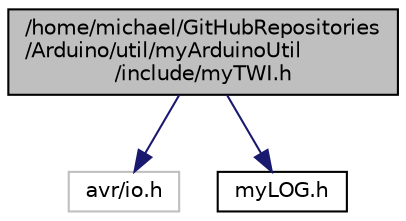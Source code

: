 digraph "/home/michael/GitHubRepositories/Arduino/util/myArduinoUtil/include/myTWI.h"
{
  edge [fontname="Helvetica",fontsize="10",labelfontname="Helvetica",labelfontsize="10"];
  node [fontname="Helvetica",fontsize="10",shape=record];
  Node0 [label="/home/michael/GitHubRepositories\l/Arduino/util/myArduinoUtil\l/include/myTWI.h",height=0.2,width=0.4,color="black", fillcolor="grey75", style="filled", fontcolor="black"];
  Node0 -> Node1 [color="midnightblue",fontsize="10",style="solid",fontname="Helvetica"];
  Node1 [label="avr/io.h",height=0.2,width=0.4,color="grey75", fillcolor="white", style="filled"];
  Node0 -> Node2 [color="midnightblue",fontsize="10",style="solid",fontname="Helvetica"];
  Node2 [label="myLOG.h",height=0.2,width=0.4,color="black", fillcolor="white", style="filled",URL="$myLOG_8h.html"];
}
